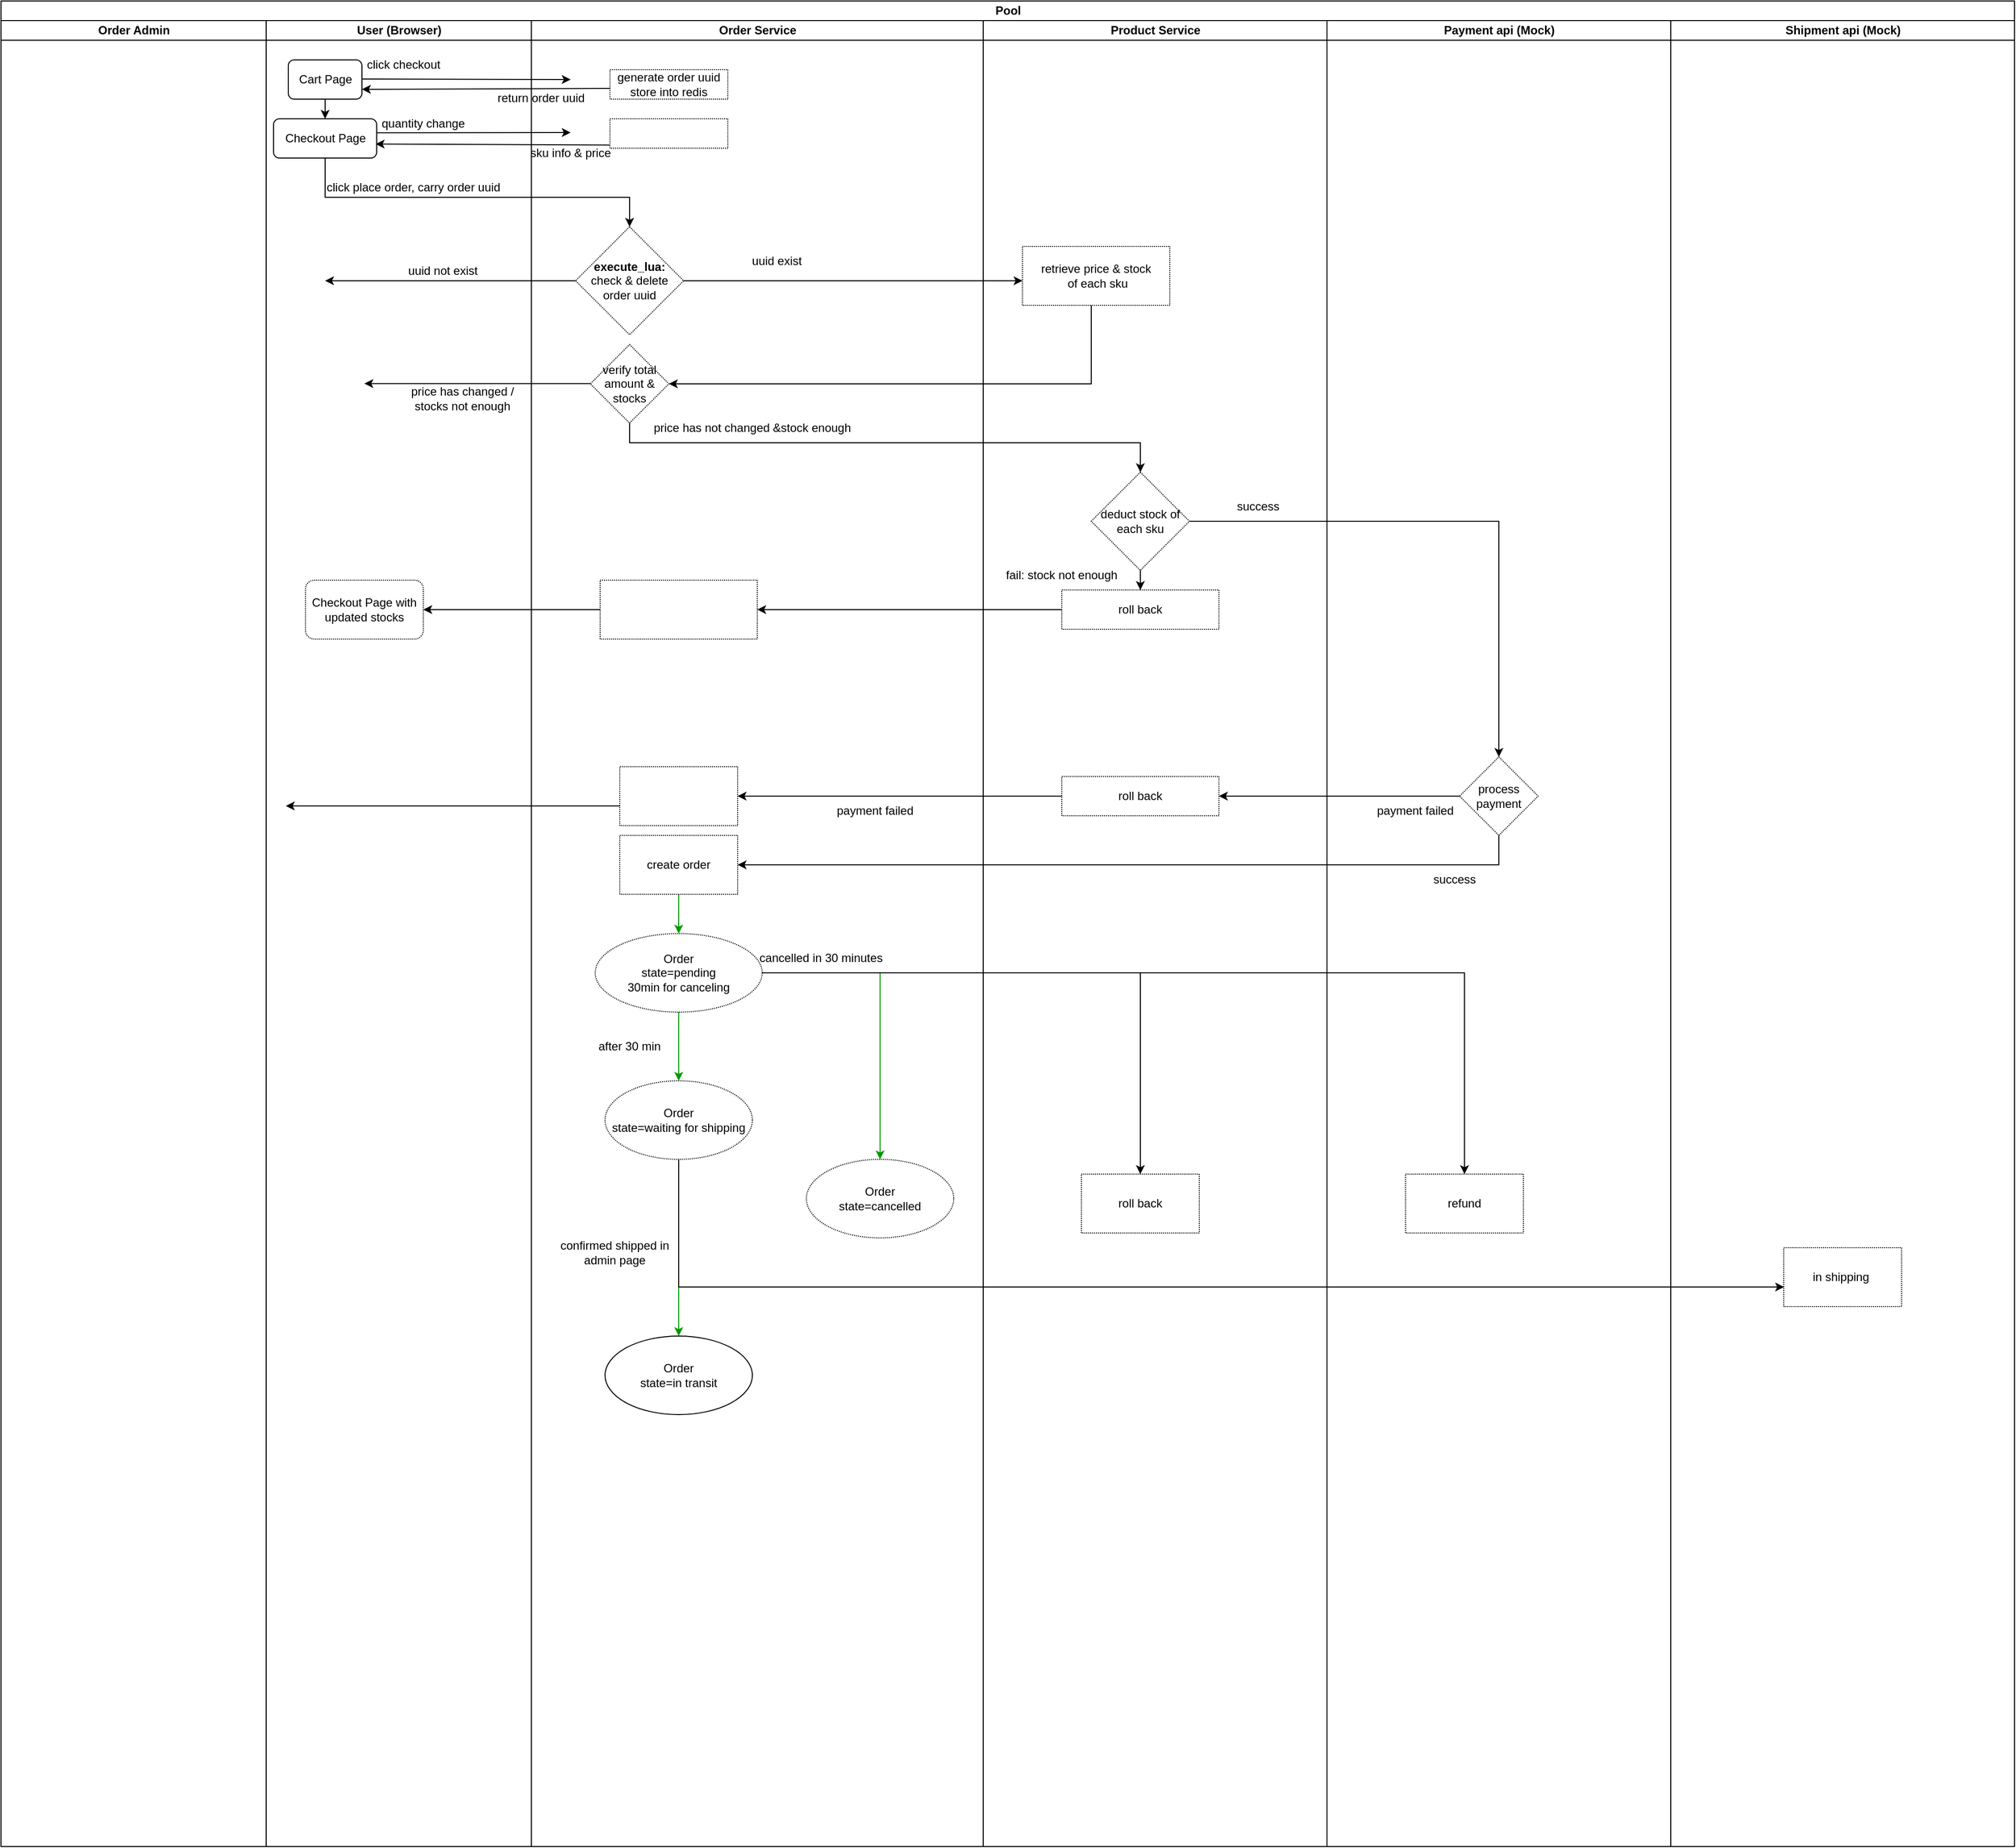<mxfile version="20.8.16" type="device"><diagram name="Page-1" id="74e2e168-ea6b-b213-b513-2b3c1d86103e"><mxGraphModel dx="1418" dy="820" grid="1" gridSize="10" guides="1" tooltips="1" connect="1" arrows="1" fold="1" page="1" pageScale="1" pageWidth="1100" pageHeight="850" background="none" math="0" shadow="0"><root><mxCell id="0"/><mxCell id="1" parent="0"/><mxCell id="nvFZLGsSYw1DEowd1zjd-49" value="Pool" style="swimlane;childLayout=stackLayout;resizeParent=1;resizeParentMax=0;startSize=20;html=1;" parent="1" vertex="1"><mxGeometry x="380.0" y="40" width="2050" height="1880" as="geometry"/></mxCell><mxCell id="nvFZLGsSYw1DEowd1zjd-139" value="Order Admin" style="swimlane;startSize=20;html=1;" parent="nvFZLGsSYw1DEowd1zjd-49" vertex="1"><mxGeometry y="20" width="270" height="1860" as="geometry"/></mxCell><mxCell id="nvFZLGsSYw1DEowd1zjd-55" value="User (Browser)" style="swimlane;startSize=20;html=1;" parent="nvFZLGsSYw1DEowd1zjd-49" vertex="1"><mxGeometry x="270" y="20" width="270" height="1860" as="geometry"/></mxCell><mxCell id="nvFZLGsSYw1DEowd1zjd-54" value="Cart Page" style="rounded=1;whiteSpace=wrap;html=1;" parent="nvFZLGsSYw1DEowd1zjd-55" vertex="1"><mxGeometry x="22.5" y="40" width="75" height="40" as="geometry"/></mxCell><mxCell id="nvFZLGsSYw1DEowd1zjd-56" value="Checkout Page" style="rounded=1;whiteSpace=wrap;html=1;" parent="nvFZLGsSYw1DEowd1zjd-55" vertex="1"><mxGeometry x="7.5" y="100" width="105" height="40" as="geometry"/></mxCell><mxCell id="nvFZLGsSYw1DEowd1zjd-65" value="" style="endArrow=classic;html=1;rounded=0;entryX=0.5;entryY=0;entryDx=0;entryDy=0;exitX=0.5;exitY=1;exitDx=0;exitDy=0;" parent="nvFZLGsSYw1DEowd1zjd-55" source="nvFZLGsSYw1DEowd1zjd-54" target="nvFZLGsSYw1DEowd1zjd-56" edge="1"><mxGeometry width="50" height="50" relative="1" as="geometry"><mxPoint x="62.5" y="70" as="sourcePoint"/><mxPoint x="112.5" y="20" as="targetPoint"/></mxGeometry></mxCell><mxCell id="nvFZLGsSYw1DEowd1zjd-63" value="" style="endArrow=classic;html=1;rounded=0;exitX=0.006;exitY=0.633;exitDx=0;exitDy=0;exitPerimeter=0;" parent="nvFZLGsSYw1DEowd1zjd-55" source="nvFZLGsSYw1DEowd1zjd-78" edge="1"><mxGeometry width="50" height="50" relative="1" as="geometry"><mxPoint x="300.0" y="70" as="sourcePoint"/><mxPoint x="97.5" y="70" as="targetPoint"/></mxGeometry></mxCell><mxCell id="nvFZLGsSYw1DEowd1zjd-61" value="" style="endArrow=classic;html=1;rounded=0;" parent="nvFZLGsSYw1DEowd1zjd-55" edge="1"><mxGeometry width="50" height="50" relative="1" as="geometry"><mxPoint x="97.5" y="59.5" as="sourcePoint"/><mxPoint x="310.0" y="60" as="targetPoint"/></mxGeometry></mxCell><mxCell id="nvFZLGsSYw1DEowd1zjd-67" value="" style="endArrow=classic;html=1;rounded=0;exitX=-0.004;exitY=0.89;exitDx=0;exitDy=0;exitPerimeter=0;" parent="nvFZLGsSYw1DEowd1zjd-55" source="nvFZLGsSYw1DEowd1zjd-77" edge="1"><mxGeometry width="50" height="50" relative="1" as="geometry"><mxPoint x="300.0" y="126" as="sourcePoint"/><mxPoint x="111.5" y="125.75" as="targetPoint"/></mxGeometry></mxCell><mxCell id="nvFZLGsSYw1DEowd1zjd-68" value="" style="endArrow=classic;html=1;rounded=0;" parent="nvFZLGsSYw1DEowd1zjd-55" edge="1"><mxGeometry width="50" height="50" relative="1" as="geometry"><mxPoint x="112.5" y="114.25" as="sourcePoint"/><mxPoint x="310.0" y="114" as="targetPoint"/></mxGeometry></mxCell><mxCell id="nvFZLGsSYw1DEowd1zjd-70" value="" style="endArrow=classic;html=1;rounded=0;entryX=0.5;entryY=0;entryDx=0;entryDy=0;" parent="nvFZLGsSYw1DEowd1zjd-55" target="nvFZLGsSYw1DEowd1zjd-80" edge="1"><mxGeometry width="50" height="50" relative="1" as="geometry"><mxPoint x="60.0" y="140" as="sourcePoint"/><mxPoint x="390.0" y="180" as="targetPoint"/><Array as="points"><mxPoint x="60.0" y="180"/><mxPoint x="370.0" y="180"/></Array></mxGeometry></mxCell><mxCell id="nvFZLGsSYw1DEowd1zjd-71" value="click checkout" style="text;strokeColor=none;align=center;fillColor=none;html=1;verticalAlign=middle;whiteSpace=wrap;rounded=0;" parent="nvFZLGsSYw1DEowd1zjd-55" vertex="1"><mxGeometry x="70" y="30" width="140" height="30" as="geometry"/></mxCell><mxCell id="nvFZLGsSYw1DEowd1zjd-72" value="quantity change" style="text;strokeColor=none;align=center;fillColor=none;html=1;verticalAlign=middle;whiteSpace=wrap;rounded=0;" parent="nvFZLGsSYw1DEowd1zjd-55" vertex="1"><mxGeometry x="110" y="90" width="100" height="30" as="geometry"/></mxCell><mxCell id="nvFZLGsSYw1DEowd1zjd-73" value="click place order, carry order uuid" style="text;strokeColor=none;align=center;fillColor=none;html=1;verticalAlign=middle;whiteSpace=wrap;rounded=0;" parent="nvFZLGsSYw1DEowd1zjd-55" vertex="1"><mxGeometry x="60" y="155" width="180" height="30" as="geometry"/></mxCell><mxCell id="nvFZLGsSYw1DEowd1zjd-85" value="uuid not exist" style="text;strokeColor=none;align=center;fillColor=none;html=1;verticalAlign=middle;whiteSpace=wrap;rounded=0;" parent="nvFZLGsSYw1DEowd1zjd-55" vertex="1"><mxGeometry x="110" y="240" width="140" height="30" as="geometry"/></mxCell><mxCell id="nvFZLGsSYw1DEowd1zjd-92" value="price has changed / stocks not enough" style="text;strokeColor=none;align=center;fillColor=none;html=1;verticalAlign=middle;whiteSpace=wrap;rounded=0;" parent="nvFZLGsSYw1DEowd1zjd-55" vertex="1"><mxGeometry x="130" y="370" width="140" height="30" as="geometry"/></mxCell><mxCell id="nvFZLGsSYw1DEowd1zjd-103" value="Checkout Page with updated stocks" style="rounded=1;whiteSpace=wrap;html=1;dashed=1;dashPattern=1 1;" parent="nvFZLGsSYw1DEowd1zjd-55" vertex="1"><mxGeometry x="40" y="570" width="120" height="60" as="geometry"/></mxCell><mxCell id="nvFZLGsSYw1DEowd1zjd-104" value="" style="edgeStyle=orthogonalEdgeStyle;rounded=0;orthogonalLoop=1;jettySize=auto;html=1;" parent="nvFZLGsSYw1DEowd1zjd-49" source="nvFZLGsSYw1DEowd1zjd-99" target="nvFZLGsSYw1DEowd1zjd-103" edge="1"><mxGeometry relative="1" as="geometry"/></mxCell><mxCell id="nvFZLGsSYw1DEowd1zjd-50" value="Order Service" style="swimlane;startSize=20;html=1;" parent="nvFZLGsSYw1DEowd1zjd-49" vertex="1"><mxGeometry x="540" y="20" width="460" height="1860" as="geometry"/></mxCell><mxCell id="nvFZLGsSYw1DEowd1zjd-64" value="return order uuid" style="text;strokeColor=none;align=center;fillColor=none;html=1;verticalAlign=middle;whiteSpace=wrap;rounded=0;" parent="nvFZLGsSYw1DEowd1zjd-50" vertex="1"><mxGeometry x="-70" y="64" width="160" height="30" as="geometry"/></mxCell><mxCell id="nvFZLGsSYw1DEowd1zjd-69" value="sku info &amp;amp; price" style="text;strokeColor=none;align=center;fillColor=none;html=1;verticalAlign=middle;whiteSpace=wrap;rounded=0;" parent="nvFZLGsSYw1DEowd1zjd-50" vertex="1"><mxGeometry x="-5" y="120" width="90" height="30" as="geometry"/></mxCell><mxCell id="nvFZLGsSYw1DEowd1zjd-77" value="" style="rounded=0;whiteSpace=wrap;html=1;dashed=1;dashPattern=1 1;" parent="nvFZLGsSYw1DEowd1zjd-50" vertex="1"><mxGeometry x="80" y="100" width="120" height="30" as="geometry"/></mxCell><mxCell id="nvFZLGsSYw1DEowd1zjd-78" value="generate order uuid&lt;br&gt;store into redis" style="rounded=0;whiteSpace=wrap;html=1;dashed=1;dashPattern=1 1;" parent="nvFZLGsSYw1DEowd1zjd-50" vertex="1"><mxGeometry x="80" y="50" width="120" height="30" as="geometry"/></mxCell><mxCell id="nvFZLGsSYw1DEowd1zjd-80" value="&lt;b&gt;execute_lua:&lt;/b&gt;&lt;br&gt;check &amp;amp; delete order uuid" style="rhombus;whiteSpace=wrap;html=1;dashed=1;dashPattern=1 1;align=center;" parent="nvFZLGsSYw1DEowd1zjd-50" vertex="1"><mxGeometry x="45" y="210" width="110" height="110" as="geometry"/></mxCell><mxCell id="nvFZLGsSYw1DEowd1zjd-86" value="verify total amount &amp;amp; stocks" style="rhombus;whiteSpace=wrap;html=1;dashed=1;dashPattern=1 1;" parent="nvFZLGsSYw1DEowd1zjd-50" vertex="1"><mxGeometry x="60.0" y="330" width="80" height="80" as="geometry"/></mxCell><mxCell id="nvFZLGsSYw1DEowd1zjd-87" value="uuid exist" style="text;strokeColor=none;align=center;fillColor=none;html=1;verticalAlign=middle;whiteSpace=wrap;rounded=0;" parent="nvFZLGsSYw1DEowd1zjd-50" vertex="1"><mxGeometry x="180" y="230" width="140" height="30" as="geometry"/></mxCell><mxCell id="nvFZLGsSYw1DEowd1zjd-91" value="" style="endArrow=classic;html=1;rounded=0;exitX=0;exitY=0.5;exitDx=0;exitDy=0;" parent="nvFZLGsSYw1DEowd1zjd-50" edge="1"><mxGeometry width="50" height="50" relative="1" as="geometry"><mxPoint x="60.0" y="369.71" as="sourcePoint"/><mxPoint x="-170.0" y="369.71" as="targetPoint"/></mxGeometry></mxCell><mxCell id="nvFZLGsSYw1DEowd1zjd-95" value="price has not changed &amp;amp;stock enough" style="text;strokeColor=none;align=center;fillColor=none;html=1;verticalAlign=middle;whiteSpace=wrap;rounded=0;" parent="nvFZLGsSYw1DEowd1zjd-50" vertex="1"><mxGeometry x="120" y="400" width="210" height="30" as="geometry"/></mxCell><mxCell id="nvFZLGsSYw1DEowd1zjd-99" value="" style="whiteSpace=wrap;html=1;dashed=1;dashPattern=1 1;" parent="nvFZLGsSYw1DEowd1zjd-50" vertex="1"><mxGeometry x="70" y="570" width="160" height="60" as="geometry"/></mxCell><mxCell id="nvFZLGsSYw1DEowd1zjd-126" value="" style="rounded=0;whiteSpace=wrap;html=1;dashed=1;dashPattern=1 1;" parent="nvFZLGsSYw1DEowd1zjd-50" vertex="1"><mxGeometry x="90.0" y="760" width="120" height="60" as="geometry"/></mxCell><mxCell id="nvFZLGsSYw1DEowd1zjd-129" value="payment failed" style="text;strokeColor=none;align=center;fillColor=none;html=1;verticalAlign=middle;whiteSpace=wrap;rounded=0;" parent="nvFZLGsSYw1DEowd1zjd-50" vertex="1"><mxGeometry x="280" y="790" width="140" height="30" as="geometry"/></mxCell><mxCell id="nvFZLGsSYw1DEowd1zjd-136" value="" style="edgeStyle=orthogonalEdgeStyle;rounded=0;orthogonalLoop=1;jettySize=auto;html=1;strokeColor=#009900;" parent="nvFZLGsSYw1DEowd1zjd-50" source="nvFZLGsSYw1DEowd1zjd-130" target="nvFZLGsSYw1DEowd1zjd-135" edge="1"><mxGeometry relative="1" as="geometry"/></mxCell><mxCell id="nvFZLGsSYw1DEowd1zjd-130" value="create order" style="rounded=0;whiteSpace=wrap;html=1;dashed=1;dashPattern=1 1;" parent="nvFZLGsSYw1DEowd1zjd-50" vertex="1"><mxGeometry x="90.0" y="830" width="120" height="60" as="geometry"/></mxCell><mxCell id="nvFZLGsSYw1DEowd1zjd-223" style="edgeStyle=orthogonalEdgeStyle;rounded=0;orthogonalLoop=1;jettySize=auto;html=1;entryX=0.5;entryY=0;entryDx=0;entryDy=0;strokeColor=#009900;" parent="nvFZLGsSYw1DEowd1zjd-50" source="nvFZLGsSYw1DEowd1zjd-135" target="nvFZLGsSYw1DEowd1zjd-180" edge="1"><mxGeometry relative="1" as="geometry"/></mxCell><mxCell id="nvFZLGsSYw1DEowd1zjd-226" value="" style="edgeStyle=orthogonalEdgeStyle;rounded=0;orthogonalLoop=1;jettySize=auto;html=1;strokeColor=#009900;" parent="nvFZLGsSYw1DEowd1zjd-50" source="nvFZLGsSYw1DEowd1zjd-135" target="nvFZLGsSYw1DEowd1zjd-171" edge="1"><mxGeometry relative="1" as="geometry"/></mxCell><mxCell id="nvFZLGsSYw1DEowd1zjd-135" value="Order&lt;br style=&quot;border-color: var(--border-color);&quot;&gt;state=pending&lt;br style=&quot;border-color: var(--border-color);&quot;&gt;30min for canceling" style="ellipse;whiteSpace=wrap;html=1;dashed=1;dashPattern=1 1;" parent="nvFZLGsSYw1DEowd1zjd-50" vertex="1"><mxGeometry x="65" y="930" width="170" height="80" as="geometry"/></mxCell><mxCell id="nvFZLGsSYw1DEowd1zjd-232" value="" style="edgeStyle=orthogonalEdgeStyle;rounded=0;orthogonalLoop=1;jettySize=auto;html=1;strokeColor=#009900;" parent="nvFZLGsSYw1DEowd1zjd-50" source="nvFZLGsSYw1DEowd1zjd-171" target="nvFZLGsSYw1DEowd1zjd-231" edge="1"><mxGeometry relative="1" as="geometry"/></mxCell><mxCell id="nvFZLGsSYw1DEowd1zjd-171" value="Order&lt;br&gt;state=waiting for shipping" style="ellipse;whiteSpace=wrap;html=1;dashed=1;dashPattern=1 1;" parent="nvFZLGsSYw1DEowd1zjd-50" vertex="1"><mxGeometry x="75" y="1080" width="150" height="80" as="geometry"/></mxCell><mxCell id="nvFZLGsSYw1DEowd1zjd-180" value="Order&lt;br&gt;state=cancelled" style="ellipse;whiteSpace=wrap;html=1;dashed=1;dashPattern=1 1;" parent="nvFZLGsSYw1DEowd1zjd-50" vertex="1"><mxGeometry x="280" y="1160" width="150" height="80" as="geometry"/></mxCell><mxCell id="nvFZLGsSYw1DEowd1zjd-222" value="cancelled in 30 minutes" style="text;strokeColor=none;align=center;fillColor=none;html=1;verticalAlign=middle;whiteSpace=wrap;rounded=0;" parent="nvFZLGsSYw1DEowd1zjd-50" vertex="1"><mxGeometry x="225" y="940" width="140" height="30" as="geometry"/></mxCell><mxCell id="nvFZLGsSYw1DEowd1zjd-231" value="Order&lt;br&gt;state=in transit" style="ellipse;whiteSpace=wrap;html=1;" parent="nvFZLGsSYw1DEowd1zjd-50" vertex="1"><mxGeometry x="75" y="1340" width="150" height="80" as="geometry"/></mxCell><mxCell id="nvFZLGsSYw1DEowd1zjd-233" value="confirmed shipped in admin page" style="text;strokeColor=none;align=center;fillColor=none;html=1;verticalAlign=middle;whiteSpace=wrap;rounded=0;" parent="nvFZLGsSYw1DEowd1zjd-50" vertex="1"><mxGeometry x="15" y="1240" width="140" height="30" as="geometry"/></mxCell><mxCell id="nvFZLGsSYw1DEowd1zjd-234" value="after 30 min" style="text;strokeColor=none;align=center;fillColor=none;html=1;verticalAlign=middle;whiteSpace=wrap;rounded=0;" parent="nvFZLGsSYw1DEowd1zjd-50" vertex="1"><mxGeometry x="30" y="1030" width="140" height="30" as="geometry"/></mxCell><mxCell id="nvFZLGsSYw1DEowd1zjd-74" value="Product Service" style="swimlane;startSize=20;html=1;" parent="nvFZLGsSYw1DEowd1zjd-49" vertex="1"><mxGeometry x="1000" y="20" width="350" height="1860" as="geometry"/></mxCell><mxCell id="nvFZLGsSYw1DEowd1zjd-88" value="retrieve price &amp;amp; stock&lt;br&gt;&amp;nbsp;of each sku" style="whiteSpace=wrap;html=1;dashed=1;dashPattern=1 1;" parent="nvFZLGsSYw1DEowd1zjd-74" vertex="1"><mxGeometry x="40" y="230" width="150" height="60" as="geometry"/></mxCell><mxCell id="nvFZLGsSYw1DEowd1zjd-98" value="roll back" style="whiteSpace=wrap;html=1;dashed=1;dashPattern=1 1;" parent="nvFZLGsSYw1DEowd1zjd-74" vertex="1"><mxGeometry x="80" y="580" width="160" height="40" as="geometry"/></mxCell><mxCell id="nvFZLGsSYw1DEowd1zjd-97" value="fail: stock not enough" style="text;strokeColor=none;align=center;fillColor=none;html=1;verticalAlign=middle;whiteSpace=wrap;rounded=0;" parent="nvFZLGsSYw1DEowd1zjd-74" vertex="1"><mxGeometry x="10" y="550" width="140" height="30" as="geometry"/></mxCell><mxCell id="nvFZLGsSYw1DEowd1zjd-107" style="edgeStyle=orthogonalEdgeStyle;rounded=0;orthogonalLoop=1;jettySize=auto;html=1;exitX=0.5;exitY=1;exitDx=0;exitDy=0;" parent="nvFZLGsSYw1DEowd1zjd-74" source="nvFZLGsSYw1DEowd1zjd-97" target="nvFZLGsSYw1DEowd1zjd-97" edge="1"><mxGeometry relative="1" as="geometry"/></mxCell><mxCell id="nvFZLGsSYw1DEowd1zjd-119" value="roll back" style="rounded=0;whiteSpace=wrap;html=1;dashed=1;dashPattern=1 1;" parent="nvFZLGsSYw1DEowd1zjd-74" vertex="1"><mxGeometry x="80" y="770" width="160" height="40" as="geometry"/></mxCell><mxCell id="nvFZLGsSYw1DEowd1zjd-144" value="roll back" style="whiteSpace=wrap;html=1;dashed=1;dashPattern=1 1;" parent="nvFZLGsSYw1DEowd1zjd-74" vertex="1"><mxGeometry x="100" y="1175" width="120" height="60" as="geometry"/></mxCell><mxCell id="nvFZLGsSYw1DEowd1zjd-175" value="" style="edgeStyle=orthogonalEdgeStyle;rounded=0;orthogonalLoop=1;jettySize=auto;html=1;" parent="nvFZLGsSYw1DEowd1zjd-74" source="nvFZLGsSYw1DEowd1zjd-174" target="nvFZLGsSYw1DEowd1zjd-98" edge="1"><mxGeometry relative="1" as="geometry"/></mxCell><mxCell id="nvFZLGsSYw1DEowd1zjd-174" value="deduct stock of each sku" style="rhombus;whiteSpace=wrap;html=1;dashed=1;dashPattern=1 1;" parent="nvFZLGsSYw1DEowd1zjd-74" vertex="1"><mxGeometry x="110" y="460" width="100" height="100" as="geometry"/></mxCell><mxCell id="nvFZLGsSYw1DEowd1zjd-114" value="success" style="text;strokeColor=none;align=center;fillColor=none;html=1;verticalAlign=middle;whiteSpace=wrap;rounded=0;" parent="nvFZLGsSYw1DEowd1zjd-74" vertex="1"><mxGeometry x="210" y="480" width="140" height="30" as="geometry"/></mxCell><mxCell id="nvFZLGsSYw1DEowd1zjd-75" value="Payment api (Mock)" style="swimlane;startSize=20;html=1;" parent="nvFZLGsSYw1DEowd1zjd-49" vertex="1"><mxGeometry x="1350" y="20" width="350" height="1860" as="geometry"/></mxCell><mxCell id="nvFZLGsSYw1DEowd1zjd-147" value="refund" style="rounded=0;whiteSpace=wrap;html=1;dashed=1;dashPattern=1 1;" parent="nvFZLGsSYw1DEowd1zjd-75" vertex="1"><mxGeometry x="80.0" y="1175" width="120" height="60" as="geometry"/></mxCell><mxCell id="nvFZLGsSYw1DEowd1zjd-177" value="process payment" style="rhombus;whiteSpace=wrap;html=1;dashed=1;dashPattern=1 1;" parent="nvFZLGsSYw1DEowd1zjd-75" vertex="1"><mxGeometry x="135.0" y="750" width="80" height="80" as="geometry"/></mxCell><mxCell id="nvFZLGsSYw1DEowd1zjd-121" value="payment failed" style="text;strokeColor=none;align=center;fillColor=none;html=1;verticalAlign=middle;whiteSpace=wrap;rounded=0;" parent="nvFZLGsSYw1DEowd1zjd-75" vertex="1"><mxGeometry x="20" y="790" width="140" height="30" as="geometry"/></mxCell><mxCell id="nvFZLGsSYw1DEowd1zjd-178" value="success" style="text;strokeColor=none;align=center;fillColor=none;html=1;verticalAlign=middle;whiteSpace=wrap;rounded=0;" parent="nvFZLGsSYw1DEowd1zjd-75" vertex="1"><mxGeometry x="60" y="860" width="140" height="30" as="geometry"/></mxCell><mxCell id="nvFZLGsSYw1DEowd1zjd-120" value="" style="edgeStyle=orthogonalEdgeStyle;rounded=0;orthogonalLoop=1;jettySize=auto;html=1;exitX=0;exitY=0.5;exitDx=0;exitDy=0;" parent="nvFZLGsSYw1DEowd1zjd-49" source="nvFZLGsSYw1DEowd1zjd-177" target="nvFZLGsSYw1DEowd1zjd-119" edge="1"><mxGeometry relative="1" as="geometry"><mxPoint x="1465.0" y="800" as="sourcePoint"/></mxGeometry></mxCell><mxCell id="nvFZLGsSYw1DEowd1zjd-132" style="edgeStyle=orthogonalEdgeStyle;rounded=0;orthogonalLoop=1;jettySize=auto;html=1;entryX=1;entryY=0.5;entryDx=0;entryDy=0;exitX=0.5;exitY=1;exitDx=0;exitDy=0;" parent="nvFZLGsSYw1DEowd1zjd-49" source="nvFZLGsSYw1DEowd1zjd-177" target="nvFZLGsSYw1DEowd1zjd-130" edge="1"><mxGeometry relative="1" as="geometry"><mxPoint x="1495.053" y="830" as="sourcePoint"/><Array as="points"><mxPoint x="1525" y="880"/></Array></mxGeometry></mxCell><mxCell id="nvFZLGsSYw1DEowd1zjd-89" value="" style="edgeStyle=orthogonalEdgeStyle;rounded=0;orthogonalLoop=1;jettySize=auto;html=1;" parent="nvFZLGsSYw1DEowd1zjd-49" source="nvFZLGsSYw1DEowd1zjd-80" target="nvFZLGsSYw1DEowd1zjd-88" edge="1"><mxGeometry relative="1" as="geometry"><Array as="points"><mxPoint x="600" y="285"/><mxPoint x="600" y="285"/></Array></mxGeometry></mxCell><mxCell id="nvFZLGsSYw1DEowd1zjd-90" style="edgeStyle=orthogonalEdgeStyle;rounded=0;orthogonalLoop=1;jettySize=auto;html=1;entryX=1;entryY=0.5;entryDx=0;entryDy=0;" parent="nvFZLGsSYw1DEowd1zjd-49" source="nvFZLGsSYw1DEowd1zjd-88" target="nvFZLGsSYw1DEowd1zjd-86" edge="1"><mxGeometry relative="1" as="geometry"><Array as="points"><mxPoint x="1110" y="390"/></Array></mxGeometry></mxCell><mxCell id="nvFZLGsSYw1DEowd1zjd-100" value="" style="edgeStyle=orthogonalEdgeStyle;rounded=0;orthogonalLoop=1;jettySize=auto;html=1;" parent="nvFZLGsSYw1DEowd1zjd-49" source="nvFZLGsSYw1DEowd1zjd-98" target="nvFZLGsSYw1DEowd1zjd-99" edge="1"><mxGeometry relative="1" as="geometry"/></mxCell><mxCell id="nvFZLGsSYw1DEowd1zjd-127" value="" style="edgeStyle=orthogonalEdgeStyle;rounded=0;orthogonalLoop=1;jettySize=auto;html=1;" parent="nvFZLGsSYw1DEowd1zjd-49" source="nvFZLGsSYw1DEowd1zjd-119" target="nvFZLGsSYw1DEowd1zjd-126" edge="1"><mxGeometry relative="1" as="geometry"><Array as="points"><mxPoint x="830" y="810"/><mxPoint x="830" y="810"/></Array></mxGeometry></mxCell><mxCell id="nvFZLGsSYw1DEowd1zjd-173" style="edgeStyle=orthogonalEdgeStyle;rounded=0;orthogonalLoop=1;jettySize=auto;html=1;entryX=0.5;entryY=0;entryDx=0;entryDy=0;" parent="nvFZLGsSYw1DEowd1zjd-49" source="nvFZLGsSYw1DEowd1zjd-86" target="nvFZLGsSYw1DEowd1zjd-174" edge="1"><mxGeometry relative="1" as="geometry"><Array as="points"><mxPoint x="640" y="450"/><mxPoint x="1160" y="450"/></Array></mxGeometry></mxCell><mxCell id="nvFZLGsSYw1DEowd1zjd-224" style="edgeStyle=orthogonalEdgeStyle;rounded=0;orthogonalLoop=1;jettySize=auto;html=1;" parent="nvFZLGsSYw1DEowd1zjd-49" source="nvFZLGsSYw1DEowd1zjd-135" target="nvFZLGsSYw1DEowd1zjd-144" edge="1"><mxGeometry relative="1" as="geometry"/></mxCell><mxCell id="nvFZLGsSYw1DEowd1zjd-225" style="edgeStyle=orthogonalEdgeStyle;rounded=0;orthogonalLoop=1;jettySize=auto;html=1;entryX=0.5;entryY=0;entryDx=0;entryDy=0;" parent="nvFZLGsSYw1DEowd1zjd-49" source="nvFZLGsSYw1DEowd1zjd-135" target="nvFZLGsSYw1DEowd1zjd-147" edge="1"><mxGeometry relative="1" as="geometry"/></mxCell><mxCell id="nvFZLGsSYw1DEowd1zjd-238" style="edgeStyle=orthogonalEdgeStyle;rounded=0;orthogonalLoop=1;jettySize=auto;html=1;strokeColor=#000000;entryX=0.003;entryY=0.667;entryDx=0;entryDy=0;entryPerimeter=0;" parent="nvFZLGsSYw1DEowd1zjd-49" source="nvFZLGsSYw1DEowd1zjd-171" target="nvFZLGsSYw1DEowd1zjd-235" edge="1"><mxGeometry relative="1" as="geometry"><mxPoint x="1630.0" y="1340" as="targetPoint"/><Array as="points"><mxPoint x="690" y="1310"/><mxPoint x="1790" y="1310"/></Array></mxGeometry></mxCell><mxCell id="nvFZLGsSYw1DEowd1zjd-133" value="Shipment api (Mock)" style="swimlane;startSize=20;html=1;" parent="nvFZLGsSYw1DEowd1zjd-49" vertex="1"><mxGeometry x="1700" y="20" width="350" height="1860" as="geometry"/></mxCell><mxCell id="nvFZLGsSYw1DEowd1zjd-235" value="in shipping&amp;nbsp;" style="rounded=0;whiteSpace=wrap;html=1;dashed=1;dashPattern=1 1;fillColor=none;" parent="nvFZLGsSYw1DEowd1zjd-133" vertex="1"><mxGeometry x="115.0" y="1250" width="120" height="60" as="geometry"/></mxCell><mxCell id="aPa8XlTSPea8S3mrmleK-2" style="edgeStyle=orthogonalEdgeStyle;rounded=0;orthogonalLoop=1;jettySize=auto;html=1;entryX=0.5;entryY=0;entryDx=0;entryDy=0;" edge="1" parent="nvFZLGsSYw1DEowd1zjd-49" source="nvFZLGsSYw1DEowd1zjd-174" target="nvFZLGsSYw1DEowd1zjd-177"><mxGeometry relative="1" as="geometry"/></mxCell><mxCell id="nvFZLGsSYw1DEowd1zjd-84" value="" style="endArrow=classic;html=1;rounded=0;exitX=0;exitY=0.5;exitDx=0;exitDy=0;" parent="1" source="nvFZLGsSYw1DEowd1zjd-80" edge="1"><mxGeometry width="50" height="50" relative="1" as="geometry"><mxPoint x="540" y="280" as="sourcePoint"/><mxPoint x="710" y="325" as="targetPoint"/></mxGeometry></mxCell><mxCell id="nvFZLGsSYw1DEowd1zjd-128" style="edgeStyle=orthogonalEdgeStyle;rounded=0;orthogonalLoop=1;jettySize=auto;html=1;" parent="1" source="nvFZLGsSYw1DEowd1zjd-126" edge="1"><mxGeometry relative="1" as="geometry"><mxPoint x="670" y="860" as="targetPoint"/><Array as="points"><mxPoint x="690" y="860"/></Array></mxGeometry></mxCell></root></mxGraphModel></diagram></mxfile>